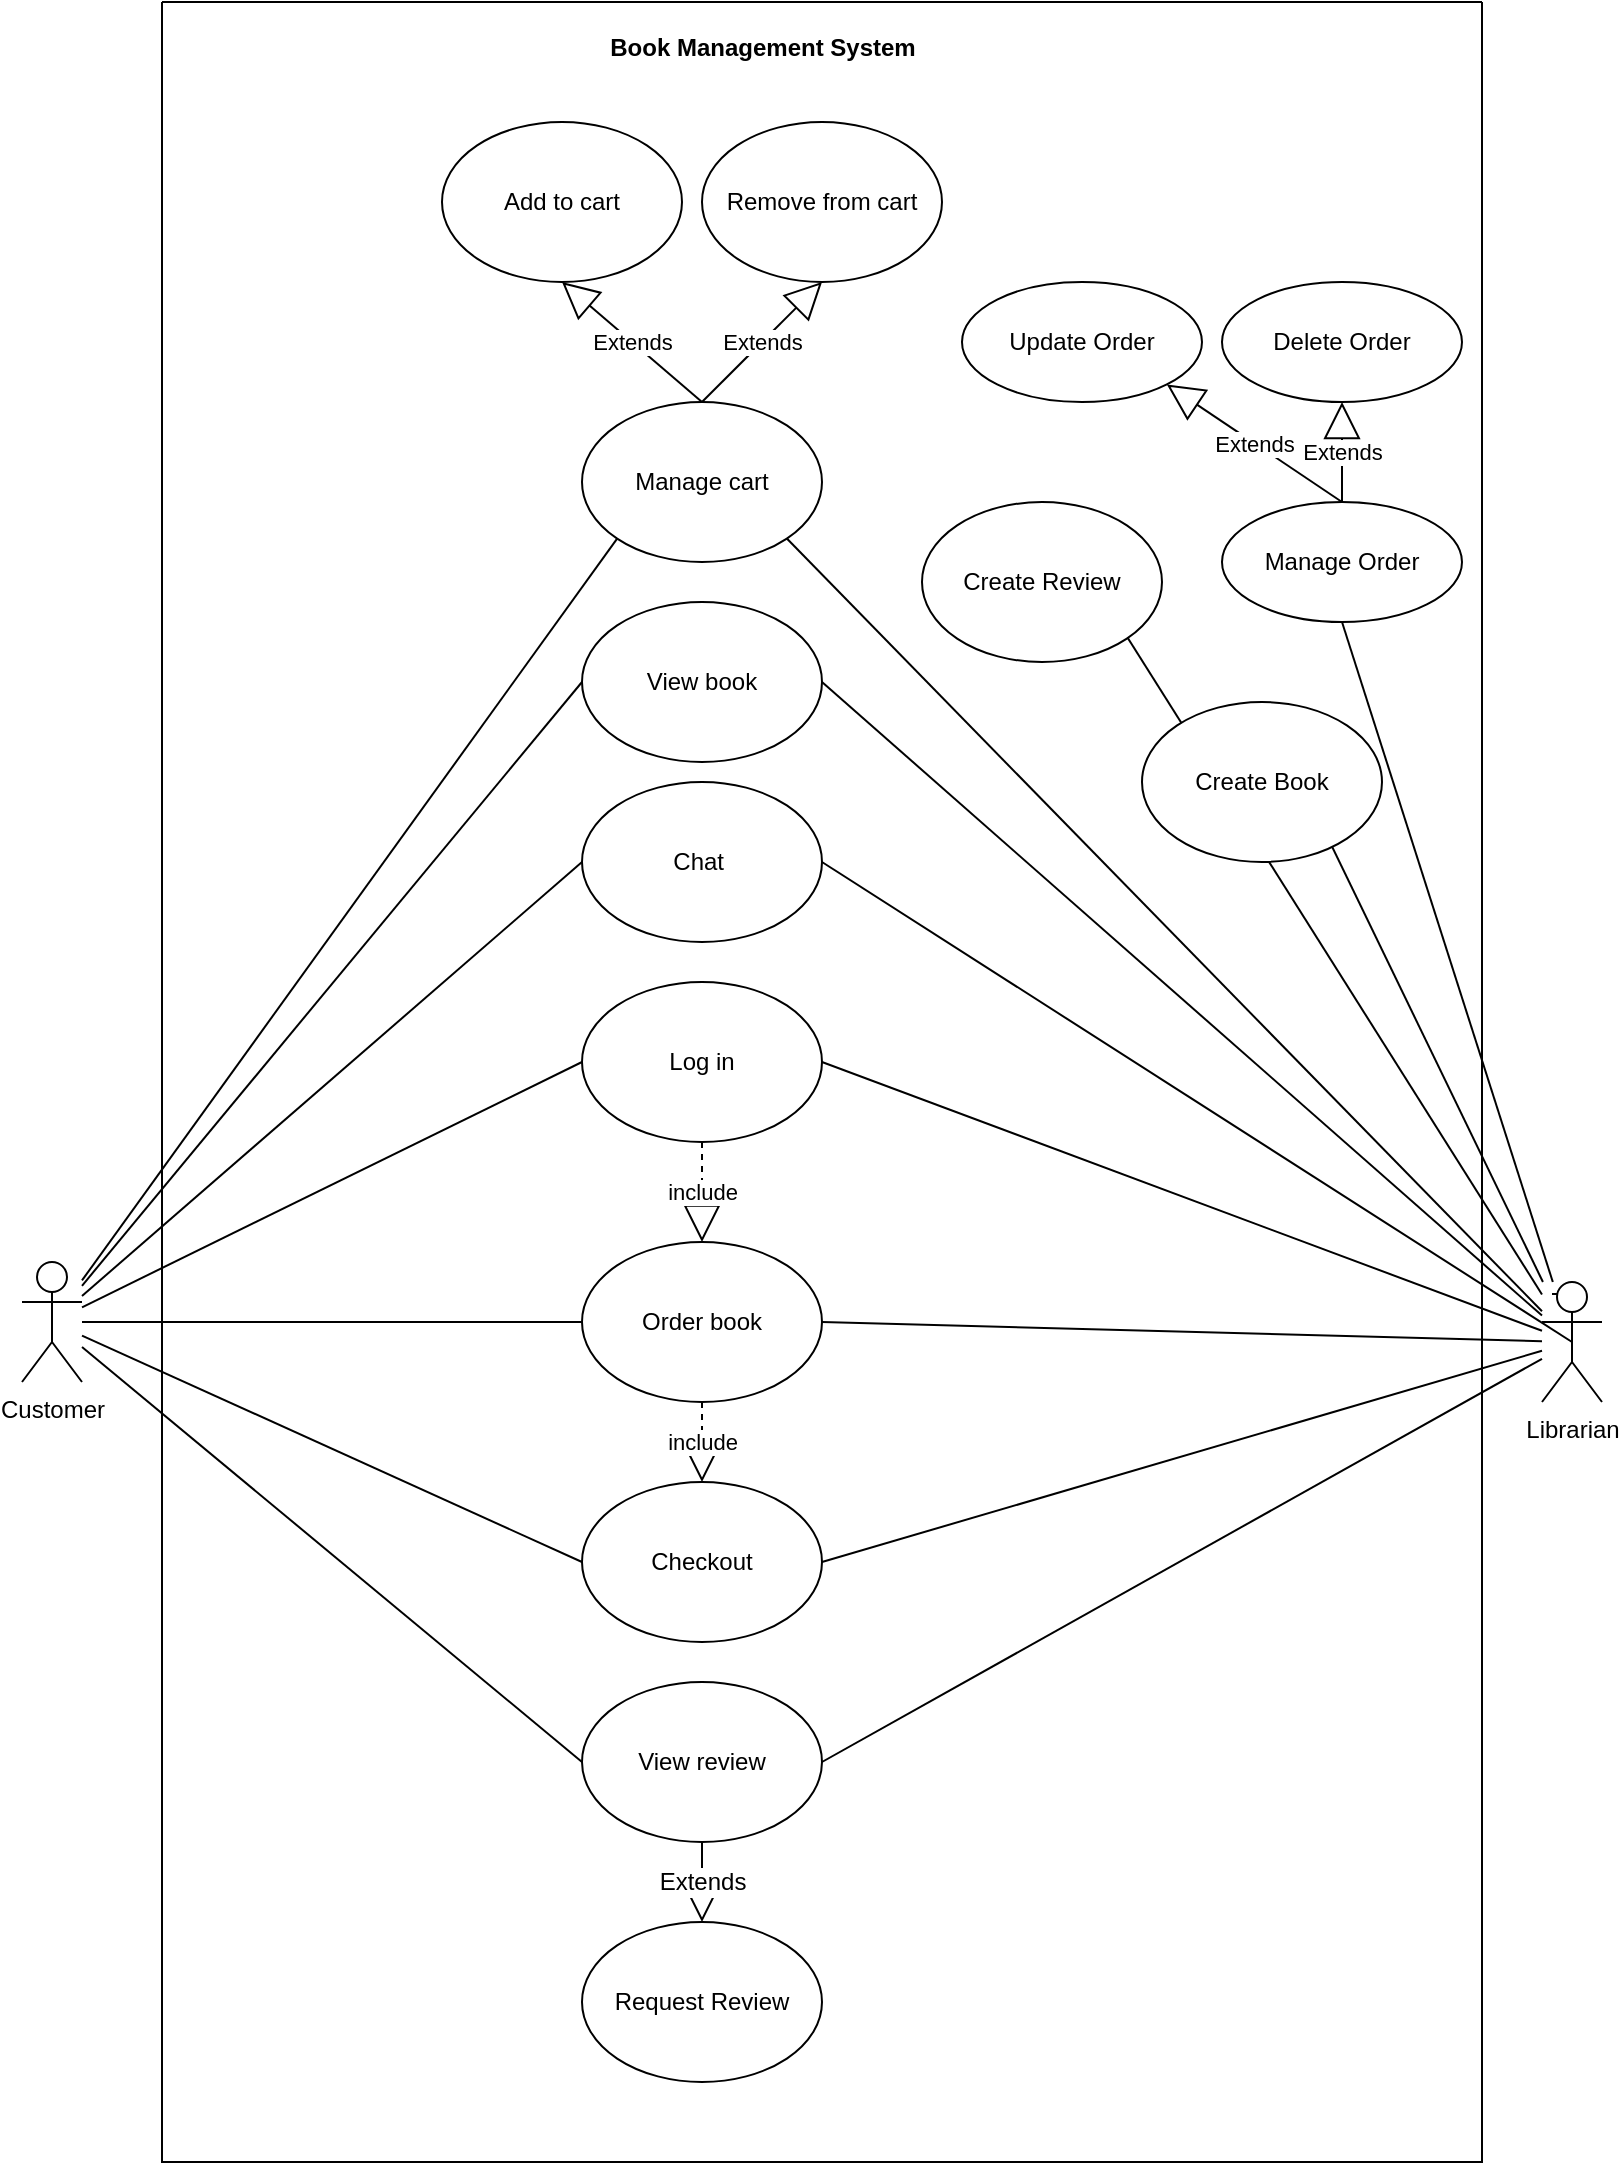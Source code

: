 <mxfile version="21.2.1" type="github">
  <diagram name="Page-1" id="4AmliA1bGbIhGyY8KCNw">
    <mxGraphModel dx="1434" dy="1864" grid="1" gridSize="10" guides="1" tooltips="1" connect="1" arrows="1" fold="1" page="1" pageScale="1" pageWidth="850" pageHeight="1100" math="0" shadow="0">
      <root>
        <mxCell id="0" />
        <mxCell id="1" parent="0" />
        <mxCell id="6q30bPFDWuxzVYTixxc3-16" style="rounded=0;orthogonalLoop=1;jettySize=auto;html=1;entryX=0;entryY=0.5;entryDx=0;entryDy=0;endArrow=none;endFill=0;" parent="1" source="6q30bPFDWuxzVYTixxc3-1" target="6q30bPFDWuxzVYTixxc3-8" edge="1">
          <mxGeometry relative="1" as="geometry" />
        </mxCell>
        <mxCell id="6q30bPFDWuxzVYTixxc3-18" style="rounded=0;orthogonalLoop=1;jettySize=auto;html=1;entryX=0;entryY=0.5;entryDx=0;entryDy=0;endArrow=none;endFill=0;" parent="1" source="6q30bPFDWuxzVYTixxc3-1" target="6q30bPFDWuxzVYTixxc3-9" edge="1">
          <mxGeometry relative="1" as="geometry" />
        </mxCell>
        <mxCell id="6q30bPFDWuxzVYTixxc3-29" style="rounded=0;orthogonalLoop=1;jettySize=auto;html=1;entryX=0;entryY=0.5;entryDx=0;entryDy=0;endArrow=none;endFill=0;" parent="1" source="6q30bPFDWuxzVYTixxc3-1" target="6q30bPFDWuxzVYTixxc3-28" edge="1">
          <mxGeometry relative="1" as="geometry" />
        </mxCell>
        <mxCell id="6q30bPFDWuxzVYTixxc3-36" style="rounded=0;orthogonalLoop=1;jettySize=auto;html=1;entryX=0;entryY=0.5;entryDx=0;entryDy=0;endArrow=none;endFill=0;" parent="1" source="6q30bPFDWuxzVYTixxc3-1" target="6q30bPFDWuxzVYTixxc3-34" edge="1">
          <mxGeometry relative="1" as="geometry" />
        </mxCell>
        <mxCell id="6q30bPFDWuxzVYTixxc3-56" style="rounded=0;orthogonalLoop=1;jettySize=auto;html=1;entryX=0;entryY=1;entryDx=0;entryDy=0;endArrow=none;endFill=0;" parent="1" source="6q30bPFDWuxzVYTixxc3-1" target="6q30bPFDWuxzVYTixxc3-50" edge="1">
          <mxGeometry relative="1" as="geometry" />
        </mxCell>
        <mxCell id="6q30bPFDWuxzVYTixxc3-1" value="Customer" style="shape=umlActor;verticalLabelPosition=bottom;verticalAlign=top;html=1;" parent="1" vertex="1">
          <mxGeometry x="30" y="350" width="30" height="60" as="geometry" />
        </mxCell>
        <mxCell id="6q30bPFDWuxzVYTixxc3-31" style="rounded=0;orthogonalLoop=1;jettySize=auto;html=1;entryX=0.5;entryY=0;entryDx=0;entryDy=0;endArrow=none;endFill=0;" parent="1" source="6q30bPFDWuxzVYTixxc3-3" target="6q30bPFDWuxzVYTixxc3-30" edge="1">
          <mxGeometry relative="1" as="geometry" />
        </mxCell>
        <mxCell id="6q30bPFDWuxzVYTixxc3-33" style="rounded=0;orthogonalLoop=1;jettySize=auto;html=1;entryX=1;entryY=0.5;entryDx=0;entryDy=0;endArrow=none;endFill=0;" parent="1" source="6q30bPFDWuxzVYTixxc3-3" target="6q30bPFDWuxzVYTixxc3-9" edge="1">
          <mxGeometry relative="1" as="geometry" />
        </mxCell>
        <mxCell id="6q30bPFDWuxzVYTixxc3-37" style="rounded=0;orthogonalLoop=1;jettySize=auto;html=1;entryX=1;entryY=0.5;entryDx=0;entryDy=0;endArrow=none;endFill=0;" parent="1" source="6q30bPFDWuxzVYTixxc3-3" target="6q30bPFDWuxzVYTixxc3-34" edge="1">
          <mxGeometry relative="1" as="geometry" />
        </mxCell>
        <mxCell id="6q30bPFDWuxzVYTixxc3-38" style="rounded=0;orthogonalLoop=1;jettySize=auto;html=1;entryX=0.5;entryY=0;entryDx=0;entryDy=0;endArrow=none;endFill=0;" parent="1" source="6q30bPFDWuxzVYTixxc3-3" target="6q30bPFDWuxzVYTixxc3-35" edge="1">
          <mxGeometry relative="1" as="geometry" />
        </mxCell>
        <mxCell id="6q30bPFDWuxzVYTixxc3-39" style="rounded=0;orthogonalLoop=1;jettySize=auto;html=1;entryX=1;entryY=0.5;entryDx=0;entryDy=0;endArrow=none;endFill=0;" parent="1" source="6q30bPFDWuxzVYTixxc3-3" target="6q30bPFDWuxzVYTixxc3-8" edge="1">
          <mxGeometry relative="1" as="geometry" />
        </mxCell>
        <mxCell id="6q30bPFDWuxzVYTixxc3-42" style="rounded=0;orthogonalLoop=1;jettySize=auto;html=1;entryX=1;entryY=0.5;entryDx=0;entryDy=0;endArrow=none;endFill=0;" parent="1" source="6q30bPFDWuxzVYTixxc3-3" target="6q30bPFDWuxzVYTixxc3-10" edge="1">
          <mxGeometry relative="1" as="geometry" />
        </mxCell>
        <mxCell id="6q30bPFDWuxzVYTixxc3-43" style="rounded=0;orthogonalLoop=1;jettySize=auto;html=1;entryX=1;entryY=0.5;entryDx=0;entryDy=0;endArrow=none;endFill=0;" parent="1" source="6q30bPFDWuxzVYTixxc3-3" target="6q30bPFDWuxzVYTixxc3-11" edge="1">
          <mxGeometry relative="1" as="geometry" />
        </mxCell>
        <mxCell id="6q30bPFDWuxzVYTixxc3-57" style="rounded=0;orthogonalLoop=1;jettySize=auto;html=1;entryX=1;entryY=1;entryDx=0;entryDy=0;endArrow=none;endFill=0;" parent="1" source="6q30bPFDWuxzVYTixxc3-3" target="6q30bPFDWuxzVYTixxc3-50" edge="1">
          <mxGeometry relative="1" as="geometry" />
        </mxCell>
        <mxCell id="8_Ot3wEcPDikVnHrrVS4-6" style="rounded=0;orthogonalLoop=1;jettySize=auto;html=1;entryX=0.5;entryY=1;entryDx=0;entryDy=0;fontFamily=Helvetica;fontSize=12;fontColor=default;startSize=0;endArrow=none;endFill=0;" parent="1" source="6q30bPFDWuxzVYTixxc3-3" target="8_Ot3wEcPDikVnHrrVS4-5" edge="1">
          <mxGeometry relative="1" as="geometry" />
        </mxCell>
        <mxCell id="8_Ot3wEcPDikVnHrrVS4-11" style="edgeStyle=none;rounded=0;orthogonalLoop=1;jettySize=auto;html=1;exitX=0.75;exitY=0.1;exitDx=0;exitDy=0;exitPerimeter=0;fontFamily=Helvetica;fontSize=12;fontColor=default;endArrow=none;endFill=0;startSize=0;" parent="1" source="6q30bPFDWuxzVYTixxc3-3" edge="1">
          <mxGeometry relative="1" as="geometry">
            <mxPoint x="795" y="366" as="targetPoint" />
          </mxGeometry>
        </mxCell>
        <mxCell id="6q30bPFDWuxzVYTixxc3-3" value="Librarian" style="shape=umlActor;verticalLabelPosition=bottom;verticalAlign=top;html=1;" parent="1" vertex="1">
          <mxGeometry x="790" y="360" width="30" height="60" as="geometry" />
        </mxCell>
        <mxCell id="6q30bPFDWuxzVYTixxc3-8" value="Log in" style="ellipse;whiteSpace=wrap;html=1;" parent="1" vertex="1">
          <mxGeometry x="310" y="210" width="120" height="80" as="geometry" />
        </mxCell>
        <mxCell id="6q30bPFDWuxzVYTixxc3-9" value="View book" style="ellipse;whiteSpace=wrap;html=1;" parent="1" vertex="1">
          <mxGeometry x="310" y="20" width="120" height="80" as="geometry" />
        </mxCell>
        <mxCell id="6q30bPFDWuxzVYTixxc3-10" value="Order book" style="ellipse;whiteSpace=wrap;html=1;" parent="1" vertex="1">
          <mxGeometry x="310" y="340" width="120" height="80" as="geometry" />
        </mxCell>
        <mxCell id="6q30bPFDWuxzVYTixxc3-11" value="Checkout" style="ellipse;whiteSpace=wrap;html=1;" parent="1" vertex="1">
          <mxGeometry x="310" y="460" width="120" height="80" as="geometry" />
        </mxCell>
        <mxCell id="6q30bPFDWuxzVYTixxc3-19" style="rounded=0;orthogonalLoop=1;jettySize=auto;html=1;entryX=0;entryY=0.5;entryDx=0;entryDy=0;endArrow=none;endFill=0;" parent="1" source="6q30bPFDWuxzVYTixxc3-1" target="6q30bPFDWuxzVYTixxc3-10" edge="1">
          <mxGeometry relative="1" as="geometry">
            <mxPoint x="170" y="163" as="sourcePoint" />
            <mxPoint x="250" y="180" as="targetPoint" />
          </mxGeometry>
        </mxCell>
        <mxCell id="6q30bPFDWuxzVYTixxc3-21" style="rounded=0;orthogonalLoop=1;jettySize=auto;html=1;entryX=0;entryY=0.5;entryDx=0;entryDy=0;endArrow=none;endFill=0;" parent="1" source="6q30bPFDWuxzVYTixxc3-1" target="6q30bPFDWuxzVYTixxc3-11" edge="1">
          <mxGeometry relative="1" as="geometry">
            <mxPoint x="210" y="180" as="sourcePoint" />
            <mxPoint x="280" y="290" as="targetPoint" />
          </mxGeometry>
        </mxCell>
        <mxCell id="6q30bPFDWuxzVYTixxc3-27" value="Request Review" style="ellipse;whiteSpace=wrap;html=1;" parent="1" vertex="1">
          <mxGeometry x="310" y="680" width="120" height="80" as="geometry" />
        </mxCell>
        <mxCell id="6q30bPFDWuxzVYTixxc3-40" style="rounded=0;orthogonalLoop=1;jettySize=auto;html=1;entryX=0.5;entryY=0.5;entryDx=0;entryDy=0;entryPerimeter=0;endArrow=none;endFill=0;exitX=1;exitY=0.5;exitDx=0;exitDy=0;" parent="1" source="6q30bPFDWuxzVYTixxc3-28" target="6q30bPFDWuxzVYTixxc3-3" edge="1">
          <mxGeometry relative="1" as="geometry" />
        </mxCell>
        <mxCell id="6q30bPFDWuxzVYTixxc3-28" value="Chat&amp;nbsp;" style="ellipse;whiteSpace=wrap;html=1;" parent="1" vertex="1">
          <mxGeometry x="310" y="110" width="120" height="80" as="geometry" />
        </mxCell>
        <mxCell id="6q30bPFDWuxzVYTixxc3-30" value="Create Book" style="ellipse;whiteSpace=wrap;html=1;" parent="1" vertex="1">
          <mxGeometry x="590" y="70" width="120" height="80" as="geometry" />
        </mxCell>
        <mxCell id="6q30bPFDWuxzVYTixxc3-34" value="View review" style="ellipse;whiteSpace=wrap;html=1;" parent="1" vertex="1">
          <mxGeometry x="310" y="560" width="120" height="80" as="geometry" />
        </mxCell>
        <mxCell id="6q30bPFDWuxzVYTixxc3-35" value="Create Review" style="ellipse;whiteSpace=wrap;html=1;" parent="1" vertex="1">
          <mxGeometry x="480" y="-30" width="120" height="80" as="geometry" />
        </mxCell>
        <mxCell id="6q30bPFDWuxzVYTixxc3-47" value="include" style="endArrow=block;endSize=16;endFill=0;html=1;rounded=0;dashed=1;exitX=0.5;exitY=1;exitDx=0;exitDy=0;entryX=0.5;entryY=0;entryDx=0;entryDy=0;" parent="1" source="6q30bPFDWuxzVYTixxc3-10" target="6q30bPFDWuxzVYTixxc3-11" edge="1">
          <mxGeometry width="160" relative="1" as="geometry">
            <mxPoint x="30" y="530" as="sourcePoint" />
            <mxPoint x="190" y="530" as="targetPoint" />
          </mxGeometry>
        </mxCell>
        <mxCell id="6q30bPFDWuxzVYTixxc3-49" value="include" style="endArrow=block;endSize=16;endFill=0;html=1;rounded=0;dashed=1;exitX=0.5;exitY=1;exitDx=0;exitDy=0;entryX=0.5;entryY=0;entryDx=0;entryDy=0;" parent="1" source="6q30bPFDWuxzVYTixxc3-8" target="6q30bPFDWuxzVYTixxc3-10" edge="1">
          <mxGeometry width="160" relative="1" as="geometry">
            <mxPoint x="440" y="380" as="sourcePoint" />
            <mxPoint x="440" y="420" as="targetPoint" />
          </mxGeometry>
        </mxCell>
        <mxCell id="6q30bPFDWuxzVYTixxc3-50" value="Manage cart" style="ellipse;whiteSpace=wrap;html=1;" parent="1" vertex="1">
          <mxGeometry x="310" y="-80" width="120" height="80" as="geometry" />
        </mxCell>
        <mxCell id="6q30bPFDWuxzVYTixxc3-51" value="Add to cart" style="ellipse;whiteSpace=wrap;html=1;" parent="1" vertex="1">
          <mxGeometry x="240" y="-220" width="120" height="80" as="geometry" />
        </mxCell>
        <mxCell id="6q30bPFDWuxzVYTixxc3-52" value="Remove from cart" style="ellipse;whiteSpace=wrap;html=1;" parent="1" vertex="1">
          <mxGeometry x="370" y="-220" width="120" height="80" as="geometry" />
        </mxCell>
        <mxCell id="6q30bPFDWuxzVYTixxc3-53" value="Extends" style="endArrow=block;endSize=16;endFill=0;html=1;rounded=0;entryX=0.5;entryY=1;entryDx=0;entryDy=0;exitX=0.5;exitY=0;exitDx=0;exitDy=0;" parent="1" source="6q30bPFDWuxzVYTixxc3-50" target="6q30bPFDWuxzVYTixxc3-51" edge="1">
          <mxGeometry width="160" relative="1" as="geometry">
            <mxPoint x="290" y="130" as="sourcePoint" />
            <mxPoint x="450" y="130" as="targetPoint" />
          </mxGeometry>
        </mxCell>
        <mxCell id="6q30bPFDWuxzVYTixxc3-54" value="Extends" style="endArrow=block;endSize=16;endFill=0;html=1;rounded=0;entryX=0.5;entryY=1;entryDx=0;entryDy=0;exitX=0.5;exitY=0;exitDx=0;exitDy=0;" parent="1" source="6q30bPFDWuxzVYTixxc3-50" target="6q30bPFDWuxzVYTixxc3-52" edge="1">
          <mxGeometry width="160" relative="1" as="geometry">
            <mxPoint x="380" y="-110" as="sourcePoint" />
            <mxPoint x="310" y="-140" as="targetPoint" />
          </mxGeometry>
        </mxCell>
        <mxCell id="8_Ot3wEcPDikVnHrrVS4-4" value="Extends" style="endArrow=block;endSize=16;endFill=0;html=1;rounded=0;fontFamily=Helvetica;fontSize=12;fontColor=default;exitX=0.5;exitY=1;exitDx=0;exitDy=0;entryX=0.5;entryY=0;entryDx=0;entryDy=0;" parent="1" source="6q30bPFDWuxzVYTixxc3-34" target="6q30bPFDWuxzVYTixxc3-27" edge="1">
          <mxGeometry width="160" relative="1" as="geometry">
            <mxPoint x="360" y="780" as="sourcePoint" />
            <mxPoint x="520" y="780" as="targetPoint" />
          </mxGeometry>
        </mxCell>
        <mxCell id="8_Ot3wEcPDikVnHrrVS4-5" value="Manage Order" style="ellipse;whiteSpace=wrap;html=1;strokeColor=default;fontFamily=Helvetica;fontSize=12;fontColor=default;startSize=0;fillColor=default;" parent="1" vertex="1">
          <mxGeometry x="630" y="-30" width="120" height="60" as="geometry" />
        </mxCell>
        <mxCell id="MvOAcUSGL9sZSGMM5mya-1" value="Update Order" style="ellipse;whiteSpace=wrap;html=1;strokeColor=default;fontFamily=Helvetica;fontSize=12;fontColor=default;startSize=0;fillColor=default;" vertex="1" parent="1">
          <mxGeometry x="500" y="-140" width="120" height="60" as="geometry" />
        </mxCell>
        <mxCell id="MvOAcUSGL9sZSGMM5mya-2" value="Delete Order" style="ellipse;whiteSpace=wrap;html=1;strokeColor=default;fontFamily=Helvetica;fontSize=12;fontColor=default;startSize=0;fillColor=default;" vertex="1" parent="1">
          <mxGeometry x="630" y="-140" width="120" height="60" as="geometry" />
        </mxCell>
        <mxCell id="MvOAcUSGL9sZSGMM5mya-5" value="Extends" style="endArrow=block;endSize=16;endFill=0;html=1;rounded=0;entryX=1;entryY=1;entryDx=0;entryDy=0;exitX=0.5;exitY=0;exitDx=0;exitDy=0;" edge="1" parent="1" source="8_Ot3wEcPDikVnHrrVS4-5" target="MvOAcUSGL9sZSGMM5mya-1">
          <mxGeometry width="160" relative="1" as="geometry">
            <mxPoint x="680" y="30" as="sourcePoint" />
            <mxPoint x="620" y="-90" as="targetPoint" />
          </mxGeometry>
        </mxCell>
        <mxCell id="MvOAcUSGL9sZSGMM5mya-6" value="Extends" style="endArrow=block;endSize=16;endFill=0;html=1;rounded=0;entryX=0.5;entryY=1;entryDx=0;entryDy=0;exitX=0.5;exitY=0;exitDx=0;exitDy=0;" edge="1" parent="1" source="8_Ot3wEcPDikVnHrrVS4-5" target="MvOAcUSGL9sZSGMM5mya-2">
          <mxGeometry width="160" relative="1" as="geometry">
            <mxPoint x="780" y="70" as="sourcePoint" />
            <mxPoint x="720" y="-50" as="targetPoint" />
          </mxGeometry>
        </mxCell>
        <mxCell id="MvOAcUSGL9sZSGMM5mya-8" value="" style="swimlane;startSize=0;" vertex="1" parent="1">
          <mxGeometry x="100" y="-280" width="660" height="1080" as="geometry" />
        </mxCell>
        <mxCell id="MvOAcUSGL9sZSGMM5mya-9" value="&lt;b&gt;Book Management System&lt;/b&gt;" style="text;html=1;align=center;verticalAlign=middle;resizable=0;points=[];autosize=1;strokeColor=none;fillColor=none;" vertex="1" parent="MvOAcUSGL9sZSGMM5mya-8">
          <mxGeometry x="210" y="8" width="180" height="30" as="geometry" />
        </mxCell>
      </root>
    </mxGraphModel>
  </diagram>
</mxfile>
